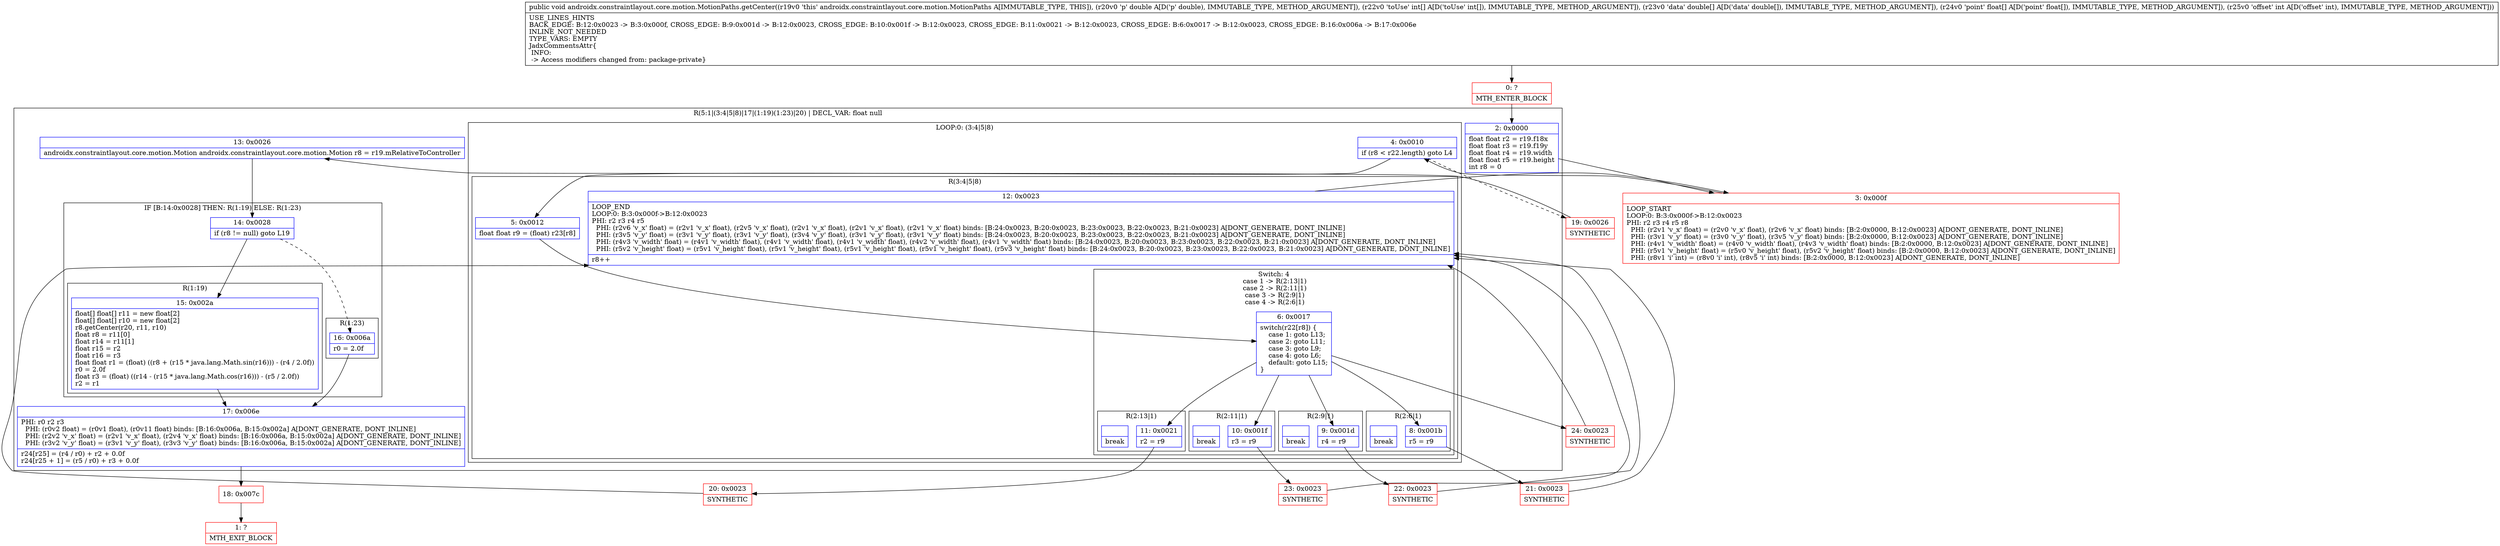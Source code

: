 digraph "CFG forandroidx.constraintlayout.core.motion.MotionPaths.getCenter(D[I[D[FI)V" {
subgraph cluster_Region_1149605321 {
label = "R(5:1|(3:4|5|8)|17|(1:19)(1:23)|20) | DECL_VAR: float null\l";
node [shape=record,color=blue];
Node_2 [shape=record,label="{2\:\ 0x0000|float float r2 = r19.f18x\lfloat float r3 = r19.f19y\lfloat float r4 = r19.width\lfloat float r5 = r19.height\lint r8 = 0\l}"];
subgraph cluster_LoopRegion_1983484212 {
label = "LOOP:0: (3:4|5|8)";
node [shape=record,color=blue];
Node_4 [shape=record,label="{4\:\ 0x0010|if (r8 \< r22.length) goto L4\l}"];
subgraph cluster_Region_1791037138 {
label = "R(3:4|5|8)";
node [shape=record,color=blue];
Node_5 [shape=record,label="{5\:\ 0x0012|float float r9 = (float) r23[r8]\l}"];
subgraph cluster_SwitchRegion_30645493 {
label = "Switch: 4
 case 1 -> R(2:13|1)
 case 2 -> R(2:11|1)
 case 3 -> R(2:9|1)
 case 4 -> R(2:6|1)";
node [shape=record,color=blue];
Node_6 [shape=record,label="{6\:\ 0x0017|switch(r22[r8]) \{\l    case 1: goto L13;\l    case 2: goto L11;\l    case 3: goto L9;\l    case 4: goto L6;\l    default: goto L15;\l\}\l}"];
subgraph cluster_Region_1353852466 {
label = "R(2:13|1)";
node [shape=record,color=blue];
Node_11 [shape=record,label="{11\:\ 0x0021|r2 = r9\l}"];
Node_InsnContainer_1449208636 [shape=record,label="{|break\l}"];
}
subgraph cluster_Region_1859011908 {
label = "R(2:11|1)";
node [shape=record,color=blue];
Node_10 [shape=record,label="{10\:\ 0x001f|r3 = r9\l}"];
Node_InsnContainer_1771239557 [shape=record,label="{|break\l}"];
}
subgraph cluster_Region_109952649 {
label = "R(2:9|1)";
node [shape=record,color=blue];
Node_9 [shape=record,label="{9\:\ 0x001d|r4 = r9\l}"];
Node_InsnContainer_1036159794 [shape=record,label="{|break\l}"];
}
subgraph cluster_Region_930849375 {
label = "R(2:6|1)";
node [shape=record,color=blue];
Node_8 [shape=record,label="{8\:\ 0x001b|r5 = r9\l}"];
Node_InsnContainer_1168120810 [shape=record,label="{|break\l}"];
}
}
Node_12 [shape=record,label="{12\:\ 0x0023|LOOP_END\lLOOP:0: B:3:0x000f\-\>B:12:0x0023\lPHI: r2 r3 r4 r5 \l  PHI: (r2v6 'v_x' float) = (r2v1 'v_x' float), (r2v5 'v_x' float), (r2v1 'v_x' float), (r2v1 'v_x' float), (r2v1 'v_x' float) binds: [B:24:0x0023, B:20:0x0023, B:23:0x0023, B:22:0x0023, B:21:0x0023] A[DONT_GENERATE, DONT_INLINE]\l  PHI: (r3v5 'v_y' float) = (r3v1 'v_y' float), (r3v1 'v_y' float), (r3v4 'v_y' float), (r3v1 'v_y' float), (r3v1 'v_y' float) binds: [B:24:0x0023, B:20:0x0023, B:23:0x0023, B:22:0x0023, B:21:0x0023] A[DONT_GENERATE, DONT_INLINE]\l  PHI: (r4v3 'v_width' float) = (r4v1 'v_width' float), (r4v1 'v_width' float), (r4v1 'v_width' float), (r4v2 'v_width' float), (r4v1 'v_width' float) binds: [B:24:0x0023, B:20:0x0023, B:23:0x0023, B:22:0x0023, B:21:0x0023] A[DONT_GENERATE, DONT_INLINE]\l  PHI: (r5v2 'v_height' float) = (r5v1 'v_height' float), (r5v1 'v_height' float), (r5v1 'v_height' float), (r5v1 'v_height' float), (r5v3 'v_height' float) binds: [B:24:0x0023, B:20:0x0023, B:23:0x0023, B:22:0x0023, B:21:0x0023] A[DONT_GENERATE, DONT_INLINE]\l|r8++\l}"];
}
}
Node_13 [shape=record,label="{13\:\ 0x0026|androidx.constraintlayout.core.motion.Motion androidx.constraintlayout.core.motion.Motion r8 = r19.mRelativeToController\l}"];
subgraph cluster_IfRegion_1800454090 {
label = "IF [B:14:0x0028] THEN: R(1:19) ELSE: R(1:23)";
node [shape=record,color=blue];
Node_14 [shape=record,label="{14\:\ 0x0028|if (r8 != null) goto L19\l}"];
subgraph cluster_Region_2014919644 {
label = "R(1:19)";
node [shape=record,color=blue];
Node_15 [shape=record,label="{15\:\ 0x002a|float[] float[] r11 = new float[2]\lfloat[] float[] r10 = new float[2]\lr8.getCenter(r20, r11, r10)\lfloat r8 = r11[0]\lfloat r14 = r11[1]\lfloat r15 = r2\lfloat r16 = r3\lfloat float r1 = (float) ((r8 + (r15 * java.lang.Math.sin(r16))) \- (r4 \/ 2.0f))\lr0 = 2.0f\lfloat r3 = (float) ((r14 \- (r15 * java.lang.Math.cos(r16))) \- (r5 \/ 2.0f))\lr2 = r1\l}"];
}
subgraph cluster_Region_1373254565 {
label = "R(1:23)";
node [shape=record,color=blue];
Node_16 [shape=record,label="{16\:\ 0x006a|r0 = 2.0f\l}"];
}
}
Node_17 [shape=record,label="{17\:\ 0x006e|PHI: r0 r2 r3 \l  PHI: (r0v2 float) = (r0v1 float), (r0v11 float) binds: [B:16:0x006a, B:15:0x002a] A[DONT_GENERATE, DONT_INLINE]\l  PHI: (r2v2 'v_x' float) = (r2v1 'v_x' float), (r2v4 'v_x' float) binds: [B:16:0x006a, B:15:0x002a] A[DONT_GENERATE, DONT_INLINE]\l  PHI: (r3v2 'v_y' float) = (r3v1 'v_y' float), (r3v3 'v_y' float) binds: [B:16:0x006a, B:15:0x002a] A[DONT_GENERATE, DONT_INLINE]\l|r24[r25] = (r4 \/ r0) + r2 + 0.0f\lr24[r25 + 1] = (r5 \/ r0) + r3 + 0.0f\l}"];
}
Node_0 [shape=record,color=red,label="{0\:\ ?|MTH_ENTER_BLOCK\l}"];
Node_3 [shape=record,color=red,label="{3\:\ 0x000f|LOOP_START\lLOOP:0: B:3:0x000f\-\>B:12:0x0023\lPHI: r2 r3 r4 r5 r8 \l  PHI: (r2v1 'v_x' float) = (r2v0 'v_x' float), (r2v6 'v_x' float) binds: [B:2:0x0000, B:12:0x0023] A[DONT_GENERATE, DONT_INLINE]\l  PHI: (r3v1 'v_y' float) = (r3v0 'v_y' float), (r3v5 'v_y' float) binds: [B:2:0x0000, B:12:0x0023] A[DONT_GENERATE, DONT_INLINE]\l  PHI: (r4v1 'v_width' float) = (r4v0 'v_width' float), (r4v3 'v_width' float) binds: [B:2:0x0000, B:12:0x0023] A[DONT_GENERATE, DONT_INLINE]\l  PHI: (r5v1 'v_height' float) = (r5v0 'v_height' float), (r5v2 'v_height' float) binds: [B:2:0x0000, B:12:0x0023] A[DONT_GENERATE, DONT_INLINE]\l  PHI: (r8v1 'i' int) = (r8v0 'i' int), (r8v5 'i' int) binds: [B:2:0x0000, B:12:0x0023] A[DONT_GENERATE, DONT_INLINE]\l}"];
Node_21 [shape=record,color=red,label="{21\:\ 0x0023|SYNTHETIC\l}"];
Node_22 [shape=record,color=red,label="{22\:\ 0x0023|SYNTHETIC\l}"];
Node_23 [shape=record,color=red,label="{23\:\ 0x0023|SYNTHETIC\l}"];
Node_20 [shape=record,color=red,label="{20\:\ 0x0023|SYNTHETIC\l}"];
Node_24 [shape=record,color=red,label="{24\:\ 0x0023|SYNTHETIC\l}"];
Node_19 [shape=record,color=red,label="{19\:\ 0x0026|SYNTHETIC\l}"];
Node_18 [shape=record,color=red,label="{18\:\ 0x007c}"];
Node_1 [shape=record,color=red,label="{1\:\ ?|MTH_EXIT_BLOCK\l}"];
MethodNode[shape=record,label="{public void androidx.constraintlayout.core.motion.MotionPaths.getCenter((r19v0 'this' androidx.constraintlayout.core.motion.MotionPaths A[IMMUTABLE_TYPE, THIS]), (r20v0 'p' double A[D('p' double), IMMUTABLE_TYPE, METHOD_ARGUMENT]), (r22v0 'toUse' int[] A[D('toUse' int[]), IMMUTABLE_TYPE, METHOD_ARGUMENT]), (r23v0 'data' double[] A[D('data' double[]), IMMUTABLE_TYPE, METHOD_ARGUMENT]), (r24v0 'point' float[] A[D('point' float[]), IMMUTABLE_TYPE, METHOD_ARGUMENT]), (r25v0 'offset' int A[D('offset' int), IMMUTABLE_TYPE, METHOD_ARGUMENT]))  | USE_LINES_HINTS\lBACK_EDGE: B:12:0x0023 \-\> B:3:0x000f, CROSS_EDGE: B:9:0x001d \-\> B:12:0x0023, CROSS_EDGE: B:10:0x001f \-\> B:12:0x0023, CROSS_EDGE: B:11:0x0021 \-\> B:12:0x0023, CROSS_EDGE: B:6:0x0017 \-\> B:12:0x0023, CROSS_EDGE: B:16:0x006a \-\> B:17:0x006e\lINLINE_NOT_NEEDED\lTYPE_VARS: EMPTY\lJadxCommentsAttr\{\l INFO: \l \-\> Access modifiers changed from: package\-private\}\l}"];
MethodNode -> Node_0;Node_2 -> Node_3;
Node_4 -> Node_5;
Node_4 -> Node_19[style=dashed];
Node_5 -> Node_6;
Node_6 -> Node_8;
Node_6 -> Node_9;
Node_6 -> Node_10;
Node_6 -> Node_11;
Node_6 -> Node_24;
Node_11 -> Node_20;
Node_10 -> Node_23;
Node_9 -> Node_22;
Node_8 -> Node_21;
Node_12 -> Node_3;
Node_13 -> Node_14;
Node_14 -> Node_15;
Node_14 -> Node_16[style=dashed];
Node_15 -> Node_17;
Node_16 -> Node_17;
Node_17 -> Node_18;
Node_0 -> Node_2;
Node_3 -> Node_4;
Node_21 -> Node_12;
Node_22 -> Node_12;
Node_23 -> Node_12;
Node_20 -> Node_12;
Node_24 -> Node_12;
Node_19 -> Node_13;
Node_18 -> Node_1;
}

